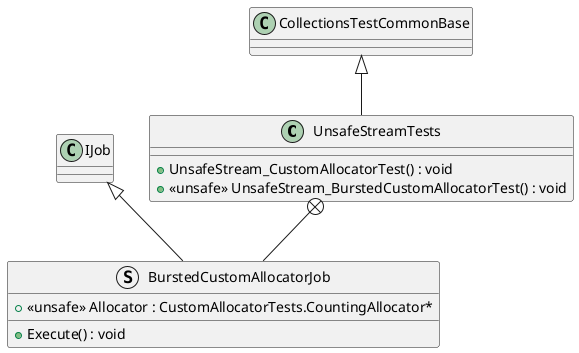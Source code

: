 @startuml
class UnsafeStreamTests {
    + UnsafeStream_CustomAllocatorTest() : void
    + <<unsafe>> UnsafeStream_BurstedCustomAllocatorTest() : void
}
struct BurstedCustomAllocatorJob {
    + <<unsafe>> Allocator : CustomAllocatorTests.CountingAllocator*
    + Execute() : void
}
CollectionsTestCommonBase <|-- UnsafeStreamTests
UnsafeStreamTests +-- BurstedCustomAllocatorJob
IJob <|-- BurstedCustomAllocatorJob
@enduml
